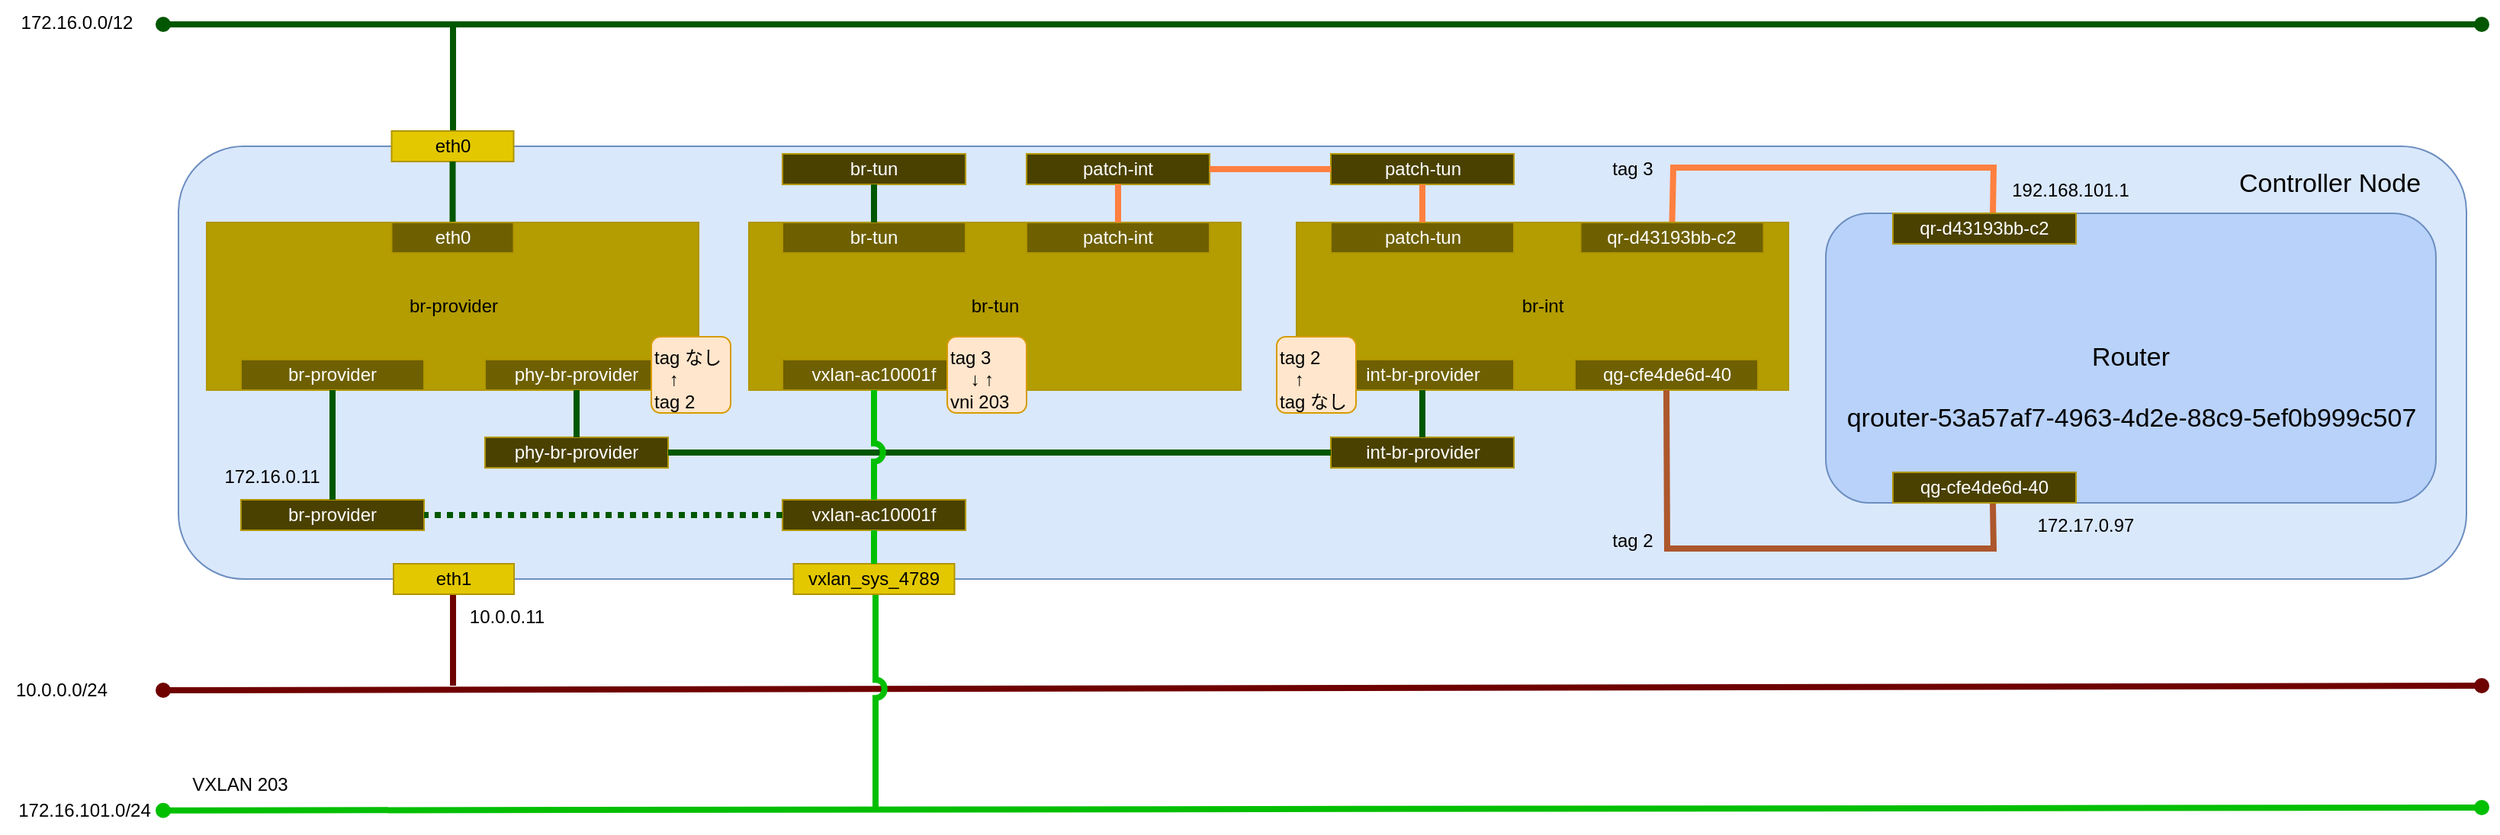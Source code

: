 <mxfile version="24.3.1" type="device">
  <diagram name="ページ1" id="6O8cq4Rfigk1k-ii5kAo">
    <mxGraphModel dx="2071" dy="483" grid="1" gridSize="10" guides="1" tooltips="1" connect="1" arrows="1" fold="1" page="1" pageScale="1" pageWidth="827" pageHeight="1169" math="0" shadow="0">
      <root>
        <mxCell id="0" />
        <object label="ネットワーク" id="1">
          <mxCell style="locked=1;" parent="0" />
        </object>
        <mxCell id="ExSx5SIZApUU_Iw7rpWn-4" value="" style="endArrow=oval;html=1;rounded=0;startArrow=oval;startFill=1;endFill=1;strokeWidth=4;fillColor=#a20025;strokeColor=#6F0000;" parent="1" edge="1">
          <mxGeometry width="50" height="50" relative="1" as="geometry">
            <mxPoint x="-720" y="483" as="sourcePoint" />
            <mxPoint x="800" y="480" as="targetPoint" />
          </mxGeometry>
        </mxCell>
        <mxCell id="ExSx5SIZApUU_Iw7rpWn-5" value="" style="endArrow=oval;html=1;rounded=0;startArrow=oval;startFill=1;endFill=1;strokeWidth=4;fillColor=#008a00;strokeColor=#005700;" parent="1" edge="1">
          <mxGeometry width="50" height="50" relative="1" as="geometry">
            <mxPoint x="-720" y="46" as="sourcePoint" />
            <mxPoint x="800" y="46" as="targetPoint" />
          </mxGeometry>
        </mxCell>
        <mxCell id="ExSx5SIZApUU_Iw7rpWn-10" value="172.16.0.0/12" style="text;html=1;align=center;verticalAlign=middle;resizable=0;points=[];autosize=1;strokeColor=none;fillColor=none;" parent="1" vertex="1">
          <mxGeometry x="-827" y="30" width="100" height="30" as="geometry" />
        </mxCell>
        <mxCell id="ExSx5SIZApUU_Iw7rpWn-11" value="10.0.0.0/24" style="text;html=1;align=center;verticalAlign=middle;resizable=0;points=[];autosize=1;strokeColor=none;fillColor=none;" parent="1" vertex="1">
          <mxGeometry x="-827" y="468" width="80" height="30" as="geometry" />
        </mxCell>
        <mxCell id="ExSx5SIZApUU_Iw7rpWn-20" value="" style="endArrow=none;html=1;rounded=0;startArrow=none;startFill=0;endFill=0;strokeWidth=4;fillColor=#008a00;strokeColor=#005700;exitX=0.5;exitY=1;exitDx=0;exitDy=0;" parent="1" edge="1">
          <mxGeometry width="50" height="50" relative="1" as="geometry">
            <mxPoint x="-530" y="46" as="sourcePoint" />
            <mxPoint x="-530" y="126" as="targetPoint" />
          </mxGeometry>
        </mxCell>
        <mxCell id="ExSx5SIZApUU_Iw7rpWn-25" value="" style="endArrow=none;html=1;rounded=0;startArrow=none;startFill=0;endFill=0;strokeWidth=4;fillColor=#a20025;strokeColor=#6F0000;exitX=0.5;exitY=1;exitDx=0;exitDy=0;" parent="1" edge="1">
          <mxGeometry width="50" height="50" relative="1" as="geometry">
            <mxPoint x="-530" y="400" as="sourcePoint" />
            <mxPoint x="-530" y="480" as="targetPoint" />
          </mxGeometry>
        </mxCell>
        <mxCell id="00LDoGVnCndl6ptWecl0-33" value="" style="endArrow=oval;html=1;rounded=0;startArrow=oval;startFill=1;endFill=1;strokeWidth=4;fillColor=#008a00;strokeColor=#02BF02;" parent="1" edge="1">
          <mxGeometry width="50" height="50" relative="1" as="geometry">
            <mxPoint x="-720" y="561.87" as="sourcePoint" />
            <mxPoint x="800" y="560" as="targetPoint" />
          </mxGeometry>
        </mxCell>
        <mxCell id="00LDoGVnCndl6ptWecl0-34" value="172.16.101.0/24" style="text;html=1;align=center;verticalAlign=middle;resizable=0;points=[];autosize=1;strokeColor=none;fillColor=none;" parent="1" vertex="1">
          <mxGeometry x="-827" y="547" width="110" height="30" as="geometry" />
        </mxCell>
        <mxCell id="00LDoGVnCndl6ptWecl0-35" value="VXLAN 203" style="text;html=1;align=center;verticalAlign=middle;resizable=0;points=[];autosize=1;strokeColor=none;fillColor=none;" parent="1" vertex="1">
          <mxGeometry x="-710" y="530" width="80" height="30" as="geometry" />
        </mxCell>
        <mxCell id="00LDoGVnCndl6ptWecl0-40" value="" style="endArrow=none;html=1;rounded=0;startArrow=none;startFill=0;endFill=0;strokeWidth=4;fillColor=#008a00;strokeColor=#02BF02;jumpStyle=arc;" parent="1" edge="1">
          <mxGeometry width="50" height="50" relative="1" as="geometry">
            <mxPoint x="-253" y="560" as="sourcePoint" />
            <mxPoint x="-253" y="420" as="targetPoint" />
          </mxGeometry>
        </mxCell>
        <object label="マシン" id="ExSx5SIZApUU_Iw7rpWn-6">
          <mxCell style="locked=1;" parent="0" />
        </object>
        <mxCell id="ExSx5SIZApUU_Iw7rpWn-7" value="" style="rounded=1;whiteSpace=wrap;html=1;fillColor=#dae8fc;strokeColor=#6c8ebf;align=center;horizontal=1;" parent="ExSx5SIZApUU_Iw7rpWn-6" vertex="1">
          <mxGeometry x="-710" y="126" width="1500" height="284" as="geometry" />
        </mxCell>
        <mxCell id="ExSx5SIZApUU_Iw7rpWn-26" value="eth1" style="rounded=0;whiteSpace=wrap;html=1;fillColor=#e3c800;fontColor=#000000;strokeColor=#B09500;" parent="ExSx5SIZApUU_Iw7rpWn-6" vertex="1">
          <mxGeometry x="-569" y="400" width="79" height="20" as="geometry" />
        </mxCell>
        <mxCell id="ExSx5SIZApUU_Iw7rpWn-32" value="eth0" style="rounded=0;whiteSpace=wrap;html=1;fillColor=#e3c800;fontColor=#000000;strokeColor=#B09500;" parent="ExSx5SIZApUU_Iw7rpWn-6" vertex="1">
          <mxGeometry x="-570.25" y="116" width="80" height="20" as="geometry" />
        </mxCell>
        <mxCell id="ExSx5SIZApUU_Iw7rpWn-33" value="10.0.0.11" style="text;html=1;align=center;verticalAlign=middle;resizable=0;points=[];autosize=1;strokeColor=none;fillColor=none;" parent="ExSx5SIZApUU_Iw7rpWn-6" vertex="1">
          <mxGeometry x="-530" y="420" width="70" height="30" as="geometry" />
        </mxCell>
        <mxCell id="ExSx5SIZApUU_Iw7rpWn-36" value="172.16.0.11" style="text;html=1;align=center;verticalAlign=middle;resizable=0;points=[];autosize=1;strokeColor=none;fillColor=none;" parent="ExSx5SIZApUU_Iw7rpWn-6" vertex="1">
          <mxGeometry x="-694" y="328" width="90" height="30" as="geometry" />
        </mxCell>
        <mxCell id="21zLahzKs5m0MUraH8DA-1" value="&lt;font style=&quot;font-size: 17px;&quot;&gt;Controller Node&lt;/font&gt;" style="text;html=1;align=center;verticalAlign=middle;resizable=0;points=[];autosize=1;strokeColor=none;fillColor=none;" parent="ExSx5SIZApUU_Iw7rpWn-6" vertex="1">
          <mxGeometry x="630" y="136" width="140" height="30" as="geometry" />
        </mxCell>
        <mxCell id="21zLahzKs5m0MUraH8DA-3" value="" style="endArrow=none;html=1;rounded=0;startArrow=none;startFill=0;endFill=0;strokeWidth=4;fillColor=#008a00;strokeColor=#005700;exitX=0.5;exitY=1;exitDx=0;exitDy=0;entryX=0.5;entryY=0;entryDx=0;entryDy=0;" parent="ExSx5SIZApUU_Iw7rpWn-6" source="ExSx5SIZApUU_Iw7rpWn-32" target="dvhGGXUbRXbrGdrFJpqn-1" edge="1">
          <mxGeometry width="50" height="50" relative="1" as="geometry">
            <mxPoint x="-609" y="136" as="sourcePoint" />
            <mxPoint x="-609" y="216" as="targetPoint" />
          </mxGeometry>
        </mxCell>
        <mxCell id="dvhGGXUbRXbrGdrFJpqn-10" value="" style="group" parent="ExSx5SIZApUU_Iw7rpWn-6" vertex="1" connectable="0">
          <mxGeometry x="-664.5" y="176" width="354.5" height="125" as="geometry" />
        </mxCell>
        <mxCell id="21zLahzKs5m0MUraH8DA-2" value="br-provider" style="rounded=0;whiteSpace=wrap;html=1;fillColor=#B39D00;fontColor=#000000;strokeColor=#B09500;" parent="dvhGGXUbRXbrGdrFJpqn-10" vertex="1">
          <mxGeometry x="-27" width="322.5" height="110" as="geometry" />
        </mxCell>
        <mxCell id="dvhGGXUbRXbrGdrFJpqn-1" value="&lt;font color=&quot;#ffffff&quot;&gt;eth0&lt;/font&gt;" style="rounded=0;whiteSpace=wrap;html=1;fillColor=#6E6000;fontColor=#000000;strokeColor=#B09500;" parent="dvhGGXUbRXbrGdrFJpqn-10" vertex="1">
          <mxGeometry x="94.25" width="80" height="20" as="geometry" />
        </mxCell>
        <mxCell id="dvhGGXUbRXbrGdrFJpqn-7" value="&lt;font color=&quot;#ffffff&quot;&gt;phy-br-provider&lt;/font&gt;" style="rounded=0;whiteSpace=wrap;html=1;fillColor=#6E6000;fontColor=#000000;strokeColor=#B09500;" parent="dvhGGXUbRXbrGdrFJpqn-10" vertex="1">
          <mxGeometry x="155.5" y="90" width="120" height="20" as="geometry" />
        </mxCell>
        <mxCell id="dvhGGXUbRXbrGdrFJpqn-9" value="&lt;font color=&quot;#ffffff&quot;&gt;br-provider&lt;/font&gt;" style="rounded=0;whiteSpace=wrap;html=1;fillColor=#6E6000;fontColor=#000000;strokeColor=#B09500;" parent="dvhGGXUbRXbrGdrFJpqn-10" vertex="1">
          <mxGeometry x="-4.5" y="90" width="120" height="20" as="geometry" />
        </mxCell>
        <mxCell id="sNpxGHaveT5zuyHSxE4m-5" value="&lt;div&gt;tag なし&lt;br&gt;&lt;/div&gt;&lt;div&gt;&amp;nbsp;&amp;nbsp; ↑&lt;br&gt;&lt;/div&gt;tag 2" style="text;html=1;whiteSpace=wrap;overflow=hidden;rounded=1;fillColor=#ffe6cc;strokeColor=#d79b00;arcSize=12;" vertex="1" parent="dvhGGXUbRXbrGdrFJpqn-10">
          <mxGeometry x="264.5" y="75" width="52" height="50" as="geometry" />
        </mxCell>
        <mxCell id="dvhGGXUbRXbrGdrFJpqn-13" value="br-int" style="rounded=0;whiteSpace=wrap;html=1;fillColor=#B39D00;fontColor=#000000;strokeColor=#B09500;" parent="ExSx5SIZApUU_Iw7rpWn-6" vertex="1">
          <mxGeometry x="23" y="176" width="322.5" height="110" as="geometry" />
        </mxCell>
        <mxCell id="dvhGGXUbRXbrGdrFJpqn-15" value="&lt;font color=&quot;#ffffff&quot;&gt;qg-cfe4de6d-40&lt;/font&gt;" style="rounded=0;whiteSpace=wrap;html=1;fillColor=#6E6000;fontColor=#000000;strokeColor=#B09500;" parent="ExSx5SIZApUU_Iw7rpWn-6" vertex="1">
          <mxGeometry x="205.5" y="266" width="120" height="20" as="geometry" />
        </mxCell>
        <mxCell id="dvhGGXUbRXbrGdrFJpqn-16" value="&lt;font color=&quot;#ffffff&quot;&gt;int-br-provider&lt;/font&gt;" style="rounded=0;whiteSpace=wrap;html=1;fillColor=#6E6000;fontColor=#000000;strokeColor=#B09500;" parent="ExSx5SIZApUU_Iw7rpWn-6" vertex="1">
          <mxGeometry x="45.5" y="266" width="120" height="20" as="geometry" />
        </mxCell>
        <mxCell id="dvhGGXUbRXbrGdrFJpqn-18" value="&lt;font color=&quot;#ffffff&quot;&gt;br-provider&lt;/font&gt;" style="rounded=0;whiteSpace=wrap;html=1;fillColor=#4A4100;fontColor=#000000;strokeColor=#B09500;" parent="ExSx5SIZApUU_Iw7rpWn-6" vertex="1">
          <mxGeometry x="-669" y="358" width="120" height="20" as="geometry" />
        </mxCell>
        <mxCell id="dvhGGXUbRXbrGdrFJpqn-19" value="&lt;font color=&quot;#ffffff&quot;&gt;phy-br-provider&lt;/font&gt;" style="rounded=0;whiteSpace=wrap;html=1;fillColor=#4A4100;fontColor=#000000;strokeColor=#B09500;" parent="ExSx5SIZApUU_Iw7rpWn-6" vertex="1">
          <mxGeometry x="-509" y="317" width="120" height="20" as="geometry" />
        </mxCell>
        <mxCell id="dvhGGXUbRXbrGdrFJpqn-21" value="&lt;font color=&quot;#ffffff&quot;&gt;int-br-provider&lt;/font&gt;" style="rounded=0;whiteSpace=wrap;html=1;fillColor=#4A4100;fontColor=#000000;strokeColor=#B09500;" parent="ExSx5SIZApUU_Iw7rpWn-6" vertex="1">
          <mxGeometry x="45.5" y="317" width="120" height="20" as="geometry" />
        </mxCell>
        <mxCell id="dvhGGXUbRXbrGdrFJpqn-23" value="" style="endArrow=none;html=1;rounded=0;startArrow=none;startFill=0;endFill=0;strokeWidth=4;fillColor=#008a00;strokeColor=#005700;exitX=0.5;exitY=1;exitDx=0;exitDy=0;entryX=0.5;entryY=0;entryDx=0;entryDy=0;" parent="ExSx5SIZApUU_Iw7rpWn-6" source="dvhGGXUbRXbrGdrFJpqn-9" target="dvhGGXUbRXbrGdrFJpqn-18" edge="1">
          <mxGeometry width="50" height="50" relative="1" as="geometry">
            <mxPoint x="-520" y="146" as="sourcePoint" />
            <mxPoint x="-520" y="186" as="targetPoint" />
          </mxGeometry>
        </mxCell>
        <mxCell id="dvhGGXUbRXbrGdrFJpqn-24" value="" style="endArrow=none;html=1;rounded=0;startArrow=none;startFill=0;endFill=0;strokeWidth=4;fillColor=#008a00;strokeColor=#005700;exitX=0.5;exitY=1;exitDx=0;exitDy=0;" parent="ExSx5SIZApUU_Iw7rpWn-6" source="dvhGGXUbRXbrGdrFJpqn-7" target="dvhGGXUbRXbrGdrFJpqn-19" edge="1">
          <mxGeometry width="50" height="50" relative="1" as="geometry">
            <mxPoint x="-599" y="296" as="sourcePoint" />
            <mxPoint x="-599" y="336" as="targetPoint" />
          </mxGeometry>
        </mxCell>
        <mxCell id="dvhGGXUbRXbrGdrFJpqn-25" value="" style="endArrow=none;html=1;rounded=0;startArrow=none;startFill=0;endFill=0;strokeWidth=4;fillColor=#008a00;strokeColor=#005700;exitX=0;exitY=0.5;exitDx=0;exitDy=0;entryX=1;entryY=0.5;entryDx=0;entryDy=0;" parent="ExSx5SIZApUU_Iw7rpWn-6" source="dvhGGXUbRXbrGdrFJpqn-21" target="dvhGGXUbRXbrGdrFJpqn-19" edge="1">
          <mxGeometry width="50" height="50" relative="1" as="geometry">
            <mxPoint x="-412" y="296" as="sourcePoint" />
            <mxPoint x="-412" y="336" as="targetPoint" />
          </mxGeometry>
        </mxCell>
        <mxCell id="dvhGGXUbRXbrGdrFJpqn-26" value="" style="endArrow=none;html=1;rounded=0;startArrow=none;startFill=0;endFill=0;strokeWidth=4;fillColor=#008a00;strokeColor=#005700;exitX=0.5;exitY=1;exitDx=0;exitDy=0;" parent="ExSx5SIZApUU_Iw7rpWn-6" source="dvhGGXUbRXbrGdrFJpqn-16" target="dvhGGXUbRXbrGdrFJpqn-21" edge="1">
          <mxGeometry width="50" height="50" relative="1" as="geometry">
            <mxPoint x="-117" y="296" as="sourcePoint" />
            <mxPoint x="-117" y="336" as="targetPoint" />
          </mxGeometry>
        </mxCell>
        <mxCell id="dvhGGXUbRXbrGdrFJpqn-27" value="" style="endArrow=none;html=1;rounded=0;startArrow=none;startFill=0;endFill=0;strokeWidth=4;fillColor=#008a00;strokeColor=#AD572C;exitX=0.5;exitY=1;exitDx=0;exitDy=0;entryX=0.793;entryY=0.824;entryDx=0;entryDy=0;entryPerimeter=0;" parent="ExSx5SIZApUU_Iw7rpWn-6" source="dvhGGXUbRXbrGdrFJpqn-15" target="ExSx5SIZApUU_Iw7rpWn-7" edge="1">
          <mxGeometry width="50" height="50" relative="1" as="geometry">
            <mxPoint x="116" y="296" as="sourcePoint" />
            <mxPoint x="280" y="330" as="targetPoint" />
            <Array as="points">
              <mxPoint x="266" y="390" />
              <mxPoint x="480" y="390" />
            </Array>
          </mxGeometry>
        </mxCell>
        <mxCell id="5NIrijOMDacqgb6EHt3Y-6" value="&lt;font color=&quot;#ffffff&quot;&gt;patch-tun&lt;/font&gt;" style="rounded=0;whiteSpace=wrap;html=1;fillColor=#6E6000;fontColor=#000000;strokeColor=#B09500;" parent="ExSx5SIZApUU_Iw7rpWn-6" vertex="1">
          <mxGeometry x="45.5" y="176" width="120" height="20" as="geometry" />
        </mxCell>
        <mxCell id="5NIrijOMDacqgb6EHt3Y-8" value="" style="endArrow=none;html=1;rounded=0;startArrow=none;startFill=0;endFill=0;strokeWidth=4;fillColor=#008a00;strokeColor=#ff8040;exitX=0.793;exitY=0.163;exitDx=0;exitDy=0;entryX=0.5;entryY=0;entryDx=0;entryDy=0;exitPerimeter=0;" parent="ExSx5SIZApUU_Iw7rpWn-6" source="ExSx5SIZApUU_Iw7rpWn-7" target="00LDoGVnCndl6ptWecl0-29" edge="1">
          <mxGeometry width="50" height="50" relative="1" as="geometry">
            <mxPoint x="620.66" y="100.01" as="sourcePoint" />
            <mxPoint x="220" y="106" as="targetPoint" />
            <Array as="points">
              <mxPoint x="480" y="140" />
              <mxPoint x="270" y="140" />
            </Array>
          </mxGeometry>
        </mxCell>
        <mxCell id="00LDoGVnCndl6ptWecl0-1" value="br-tun" style="rounded=0;whiteSpace=wrap;html=1;fillColor=#B39D00;fontColor=#000000;strokeColor=#B09500;" parent="ExSx5SIZApUU_Iw7rpWn-6" vertex="1">
          <mxGeometry x="-336" y="176" width="322.5" height="110" as="geometry" />
        </mxCell>
        <mxCell id="00LDoGVnCndl6ptWecl0-3" value="&lt;font color=&quot;#ffffff&quot;&gt;patch-int&lt;/font&gt;" style="rounded=0;whiteSpace=wrap;html=1;fillColor=#6E6000;fontColor=#000000;strokeColor=#B09500;" parent="ExSx5SIZApUU_Iw7rpWn-6" vertex="1">
          <mxGeometry x="-154" y="176" width="120" height="20" as="geometry" />
        </mxCell>
        <mxCell id="00LDoGVnCndl6ptWecl0-4" value="&lt;font color=&quot;#ffffff&quot;&gt;patch-int&lt;/font&gt;" style="rounded=0;whiteSpace=wrap;html=1;fillColor=#4A4100;fontColor=#000000;strokeColor=#B09500;" parent="ExSx5SIZApUU_Iw7rpWn-6" vertex="1">
          <mxGeometry x="-154" y="131" width="120" height="20" as="geometry" />
        </mxCell>
        <mxCell id="00LDoGVnCndl6ptWecl0-6" value="" style="endArrow=none;html=1;rounded=0;startArrow=none;startFill=0;endFill=0;strokeWidth=4;fillColor=#008a00;strokeColor=#FF8040;exitX=0.5;exitY=0;exitDx=0;exitDy=0;" parent="ExSx5SIZApUU_Iw7rpWn-6" source="00LDoGVnCndl6ptWecl0-3" target="00LDoGVnCndl6ptWecl0-4" edge="1">
          <mxGeometry width="50" height="50" relative="1" as="geometry">
            <mxPoint x="-93.5" y="180" as="sourcePoint" />
            <mxPoint x="-316.5" y="336" as="targetPoint" />
          </mxGeometry>
        </mxCell>
        <mxCell id="00LDoGVnCndl6ptWecl0-9" value="tag 3" style="text;html=1;align=center;verticalAlign=middle;resizable=0;points=[];autosize=1;strokeColor=none;fillColor=none;" parent="ExSx5SIZApUU_Iw7rpWn-6" vertex="1">
          <mxGeometry x="218" y="126" width="50" height="30" as="geometry" />
        </mxCell>
        <mxCell id="00LDoGVnCndl6ptWecl0-11" value="&lt;font color=&quot;#ffffff&quot;&gt;patch-tun&lt;/font&gt;" style="rounded=0;whiteSpace=wrap;html=1;fillColor=#4A4100;fontColor=#000000;strokeColor=#B09500;fontStyle=0" parent="ExSx5SIZApUU_Iw7rpWn-6" vertex="1">
          <mxGeometry x="45.5" y="131" width="120" height="20" as="geometry" />
        </mxCell>
        <mxCell id="00LDoGVnCndl6ptWecl0-13" value="" style="endArrow=none;html=1;rounded=0;startArrow=none;startFill=0;endFill=0;strokeWidth=4;fillColor=#008a00;strokeColor=#FF8040;exitX=0.5;exitY=0;exitDx=0;exitDy=0;entryX=0.5;entryY=1;entryDx=0;entryDy=0;" parent="ExSx5SIZApUU_Iw7rpWn-6" source="5NIrijOMDacqgb6EHt3Y-6" target="00LDoGVnCndl6ptWecl0-11" edge="1">
          <mxGeometry width="50" height="50" relative="1" as="geometry">
            <mxPoint x="316" y="186" as="sourcePoint" />
            <mxPoint x="316" y="161" as="targetPoint" />
          </mxGeometry>
        </mxCell>
        <mxCell id="00LDoGVnCndl6ptWecl0-21" value="&lt;font color=&quot;#ffffff&quot;&gt;br-tun&lt;/font&gt;" style="rounded=0;whiteSpace=wrap;html=1;fillColor=#6E6000;fontColor=#000000;strokeColor=#B09500;" parent="ExSx5SIZApUU_Iw7rpWn-6" vertex="1">
          <mxGeometry x="-314" y="176" width="120" height="20" as="geometry" />
        </mxCell>
        <mxCell id="00LDoGVnCndl6ptWecl0-22" value="&lt;font color=&quot;#ffffff&quot;&gt;br-tun&lt;/font&gt;" style="rounded=0;whiteSpace=wrap;html=1;fillColor=#4A4100;fontColor=#000000;strokeColor=#B09500;" parent="ExSx5SIZApUU_Iw7rpWn-6" vertex="1">
          <mxGeometry x="-314" y="131" width="120" height="20" as="geometry" />
        </mxCell>
        <mxCell id="00LDoGVnCndl6ptWecl0-23" value="" style="endArrow=none;html=1;rounded=0;startArrow=none;startFill=0;endFill=0;strokeWidth=4;fillColor=#008a00;strokeColor=#005700;exitX=0.5;exitY=0;exitDx=0;exitDy=0;entryX=0.5;entryY=1;entryDx=0;entryDy=0;" parent="ExSx5SIZApUU_Iw7rpWn-6" source="00LDoGVnCndl6ptWecl0-21" target="00LDoGVnCndl6ptWecl0-22" edge="1">
          <mxGeometry width="50" height="50" relative="1" as="geometry">
            <mxPoint x="-84" y="186" as="sourcePoint" />
            <mxPoint x="-84" y="161" as="targetPoint" />
          </mxGeometry>
        </mxCell>
        <mxCell id="00LDoGVnCndl6ptWecl0-24" value="" style="endArrow=none;html=1;rounded=0;startArrow=none;startFill=0;endFill=0;strokeWidth=4;fillColor=#008a00;strokeColor=#FF8040;exitX=1;exitY=0.5;exitDx=0;exitDy=0;entryX=0;entryY=0.5;entryDx=0;entryDy=0;" parent="ExSx5SIZApUU_Iw7rpWn-6" source="00LDoGVnCndl6ptWecl0-4" target="00LDoGVnCndl6ptWecl0-11" edge="1">
          <mxGeometry width="50" height="50" relative="1" as="geometry">
            <mxPoint x="-70" y="186" as="sourcePoint" />
            <mxPoint x="-70" y="161" as="targetPoint" />
          </mxGeometry>
        </mxCell>
        <mxCell id="00LDoGVnCndl6ptWecl0-25" value="&lt;font color=&quot;#ffffff&quot;&gt;vxlan-ac10001f&lt;/font&gt;" style="rounded=0;whiteSpace=wrap;html=1;fillColor=#6E6000;fontColor=#000000;strokeColor=#B09500;" parent="ExSx5SIZApUU_Iw7rpWn-6" vertex="1">
          <mxGeometry x="-314" y="266" width="120" height="20" as="geometry" />
        </mxCell>
        <mxCell id="00LDoGVnCndl6ptWecl0-27" value="&lt;font color=&quot;#ffffff&quot;&gt;vxlan-ac10001f&lt;/font&gt;" style="rounded=0;whiteSpace=wrap;html=1;fillColor=#4A4100;fontColor=#000000;strokeColor=#B09500;" parent="ExSx5SIZApUU_Iw7rpWn-6" vertex="1">
          <mxGeometry x="-314" y="358" width="120" height="20" as="geometry" />
        </mxCell>
        <mxCell id="00LDoGVnCndl6ptWecl0-28" value="" style="endArrow=none;html=1;rounded=0;startArrow=none;startFill=0;endFill=0;strokeWidth=4;fillColor=#008a00;strokeColor=#02BF02;exitX=0.5;exitY=1;exitDx=0;exitDy=0;entryX=0.5;entryY=0;entryDx=0;entryDy=0;jumpStyle=arc;" parent="ExSx5SIZApUU_Iw7rpWn-6" source="00LDoGVnCndl6ptWecl0-25" target="00LDoGVnCndl6ptWecl0-27" edge="1">
          <mxGeometry width="50" height="50" relative="1" as="geometry">
            <mxPoint x="-453" y="296" as="sourcePoint" />
            <mxPoint x="-453" y="336" as="targetPoint" />
          </mxGeometry>
        </mxCell>
        <mxCell id="00LDoGVnCndl6ptWecl0-29" value="&lt;font color=&quot;#ffffff&quot;&gt;qr-d43193bb-c2&lt;/font&gt;" style="rounded=0;whiteSpace=wrap;html=1;fillColor=#6E6000;fontColor=#000000;strokeColor=#B09500;" parent="ExSx5SIZApUU_Iw7rpWn-6" vertex="1">
          <mxGeometry x="209.25" y="176" width="120" height="20" as="geometry" />
        </mxCell>
        <mxCell id="00LDoGVnCndl6ptWecl0-30" value="" style="endArrow=none;html=1;rounded=0;startArrow=none;startFill=0;endFill=0;strokeWidth=4;fillColor=#008a00;strokeColor=#005700;exitX=0;exitY=0.5;exitDx=0;exitDy=0;entryX=1;entryY=0.5;entryDx=0;entryDy=0;dashed=1;dashPattern=1 1;" parent="ExSx5SIZApUU_Iw7rpWn-6" source="00LDoGVnCndl6ptWecl0-27" target="dvhGGXUbRXbrGdrFJpqn-18" edge="1">
          <mxGeometry width="50" height="50" relative="1" as="geometry">
            <mxPoint x="-599" y="296" as="sourcePoint" />
            <mxPoint x="-599" y="366" as="targetPoint" />
          </mxGeometry>
        </mxCell>
        <mxCell id="00LDoGVnCndl6ptWecl0-10" value="&lt;div&gt;tag 3&lt;br&gt;&lt;/div&gt;&lt;div&gt;&amp;nbsp;&amp;nbsp;&amp;nbsp; ↓ ↑&lt;br&gt;&lt;/div&gt;&lt;div&gt;vni 203&lt;br&gt;&lt;/div&gt;" style="text;html=1;whiteSpace=wrap;overflow=hidden;rounded=1;fillColor=#ffe6cc;strokeColor=#d79b00;arcSize=12;" parent="ExSx5SIZApUU_Iw7rpWn-6" vertex="1">
          <mxGeometry x="-206" y="251" width="52" height="50" as="geometry" />
        </mxCell>
        <mxCell id="00LDoGVnCndl6ptWecl0-36" value="vxlan_sys_4789" style="rounded=0;whiteSpace=wrap;html=1;fillColor=#e3c800;fontColor=#000000;strokeColor=#B09500;" parent="ExSx5SIZApUU_Iw7rpWn-6" vertex="1">
          <mxGeometry x="-306.75" y="400" width="105.5" height="20" as="geometry" />
        </mxCell>
        <mxCell id="00LDoGVnCndl6ptWecl0-39" value="" style="endArrow=none;html=1;rounded=0;startArrow=none;startFill=0;endFill=0;strokeWidth=4;fillColor=#008a00;strokeColor=#02BF02;exitX=0.5;exitY=0;exitDx=0;exitDy=0;entryX=0.5;entryY=1;entryDx=0;entryDy=0;" parent="ExSx5SIZApUU_Iw7rpWn-6" source="00LDoGVnCndl6ptWecl0-36" target="00LDoGVnCndl6ptWecl0-27" edge="1">
          <mxGeometry width="50" height="50" relative="1" as="geometry">
            <mxPoint x="-244" y="186" as="sourcePoint" />
            <mxPoint x="-244" y="161" as="targetPoint" />
          </mxGeometry>
        </mxCell>
        <mxCell id="sNpxGHaveT5zuyHSxE4m-4" value="tag 2" style="text;html=1;align=center;verticalAlign=middle;resizable=0;points=[];autosize=1;strokeColor=none;fillColor=none;" vertex="1" parent="ExSx5SIZApUU_Iw7rpWn-6">
          <mxGeometry x="218" y="370" width="50" height="30" as="geometry" />
        </mxCell>
        <mxCell id="sNpxGHaveT5zuyHSxE4m-6" value="&lt;div&gt;tag 2&lt;br&gt;&lt;/div&gt;&lt;div&gt;&amp;nbsp;&amp;nbsp; ↑&lt;br&gt;&lt;/div&gt;tag なし" style="text;html=1;whiteSpace=wrap;overflow=hidden;rounded=1;fillColor=#ffe6cc;strokeColor=#d79b00;arcSize=12;" vertex="1" parent="ExSx5SIZApUU_Iw7rpWn-6">
          <mxGeometry x="10" y="251" width="52" height="50" as="geometry" />
        </mxCell>
        <object label="ルータ" id="5NIrijOMDacqgb6EHt3Y-1">
          <mxCell style="locked=1;" parent="0" />
        </object>
        <mxCell id="5NIrijOMDacqgb6EHt3Y-2" value="&lt;font style=&quot;font-size: 17px;&quot;&gt;Router&lt;/font&gt;" style="rounded=1;whiteSpace=wrap;html=1;fillColor=#b8d2fa;strokeColor=#6c8ebf;align=center;horizontal=1;" parent="5NIrijOMDacqgb6EHt3Y-1" vertex="1">
          <mxGeometry x="370" y="170" width="400" height="190" as="geometry" />
        </mxCell>
        <mxCell id="5NIrijOMDacqgb6EHt3Y-3" value="&lt;font style=&quot;font-size: 17px;&quot;&gt;qrouter-53a57af7-4963-4d2e-88c9-5ef0b999c507&lt;/font&gt;" style="text;html=1;align=center;verticalAlign=middle;resizable=0;points=[];autosize=1;strokeColor=none;fillColor=none;" parent="5NIrijOMDacqgb6EHt3Y-1" vertex="1">
          <mxGeometry x="370" y="290" width="400" height="30" as="geometry" />
        </mxCell>
        <mxCell id="5NIrijOMDacqgb6EHt3Y-4" value="192.168.101.1" style="text;html=1;align=center;verticalAlign=middle;resizable=0;points=[];autosize=1;strokeColor=none;fillColor=none;" parent="5NIrijOMDacqgb6EHt3Y-1" vertex="1">
          <mxGeometry x="480" y="140" width="100" height="30" as="geometry" />
        </mxCell>
        <mxCell id="5NIrijOMDacqgb6EHt3Y-7" value="&lt;font color=&quot;#ffffff&quot;&gt;qr-d43193bb-c2&lt;/font&gt;" style="rounded=0;whiteSpace=wrap;html=1;fillColor=#4A4100;fontColor=#000000;strokeColor=#B09500;" parent="5NIrijOMDacqgb6EHt3Y-1" vertex="1">
          <mxGeometry x="414" y="170" width="120" height="20" as="geometry" />
        </mxCell>
        <mxCell id="sNpxGHaveT5zuyHSxE4m-1" value="&lt;font color=&quot;#ffffff&quot;&gt;qg-cfe4de6d-40&lt;/font&gt;" style="rounded=0;whiteSpace=wrap;html=1;fillColor=#4A4100;fontColor=#000000;strokeColor=#B09500;" vertex="1" parent="5NIrijOMDacqgb6EHt3Y-1">
          <mxGeometry x="414" y="340" width="120" height="20" as="geometry" />
        </mxCell>
        <mxCell id="sNpxGHaveT5zuyHSxE4m-3" value="172.17.0.97" style="text;html=1;align=center;verticalAlign=middle;resizable=0;points=[];autosize=1;strokeColor=none;fillColor=none;" vertex="1" parent="5NIrijOMDacqgb6EHt3Y-1">
          <mxGeometry x="495" y="360" width="90" height="30" as="geometry" />
        </mxCell>
      </root>
    </mxGraphModel>
  </diagram>
</mxfile>
